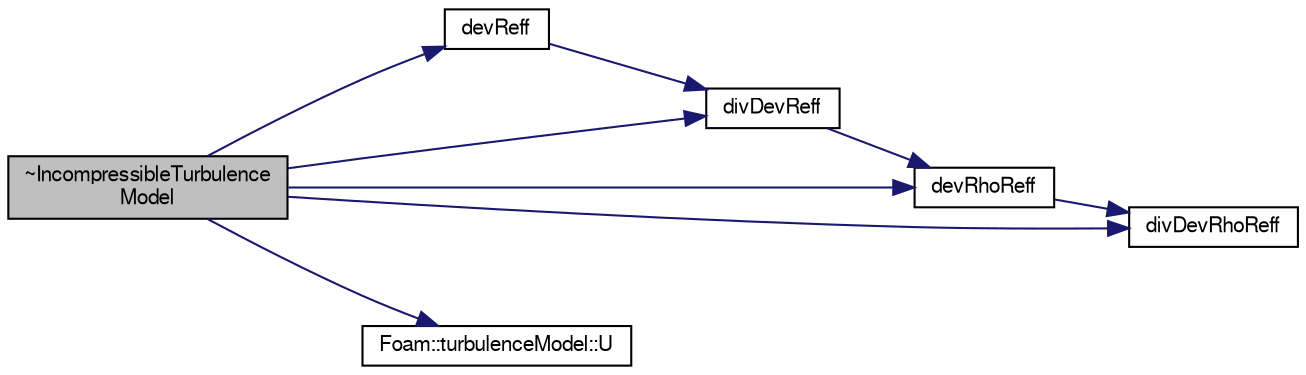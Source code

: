 digraph "~IncompressibleTurbulenceModel"
{
  bgcolor="transparent";
  edge [fontname="FreeSans",fontsize="10",labelfontname="FreeSans",labelfontsize="10"];
  node [fontname="FreeSans",fontsize="10",shape=record];
  rankdir="LR";
  Node3 [label="~IncompressibleTurbulence\lModel",height=0.2,width=0.4,color="black", fillcolor="grey75", style="filled", fontcolor="black"];
  Node3 -> Node4 [color="midnightblue",fontsize="10",style="solid",fontname="FreeSans"];
  Node4 [label="devReff",height=0.2,width=0.4,color="black",URL="$a31158.html#a58753f66b76bb2146dc1728cb9a6ca0a",tooltip="Return the effective stress tensor. "];
  Node4 -> Node5 [color="midnightblue",fontsize="10",style="solid",fontname="FreeSans"];
  Node5 [label="divDevReff",height=0.2,width=0.4,color="black",URL="$a31158.html#a15ae2301a643c401ca18d601ee81535f",tooltip="Return the source term for the momentum equation. "];
  Node5 -> Node6 [color="midnightblue",fontsize="10",style="solid",fontname="FreeSans"];
  Node6 [label="devRhoReff",height=0.2,width=0.4,color="black",URL="$a31158.html#aedf05483d3f92845e23b6dae794b8712",tooltip="Return the effective stress tensor. "];
  Node6 -> Node7 [color="midnightblue",fontsize="10",style="solid",fontname="FreeSans"];
  Node7 [label="divDevRhoReff",height=0.2,width=0.4,color="black",URL="$a31158.html#a7a84f03623a3b4ff20fa30a6fe6862a6",tooltip="Return the source term for the momentum equation. "];
  Node3 -> Node6 [color="midnightblue",fontsize="10",style="solid",fontname="FreeSans"];
  Node3 -> Node5 [color="midnightblue",fontsize="10",style="solid",fontname="FreeSans"];
  Node3 -> Node7 [color="midnightblue",fontsize="10",style="solid",fontname="FreeSans"];
  Node3 -> Node8 [color="midnightblue",fontsize="10",style="solid",fontname="FreeSans"];
  Node8 [label="Foam::turbulenceModel::U",height=0.2,width=0.4,color="black",URL="$a31314.html#a536d168d7b335fe81f506f232b5b4872",tooltip="Access function to velocity field. "];
}
